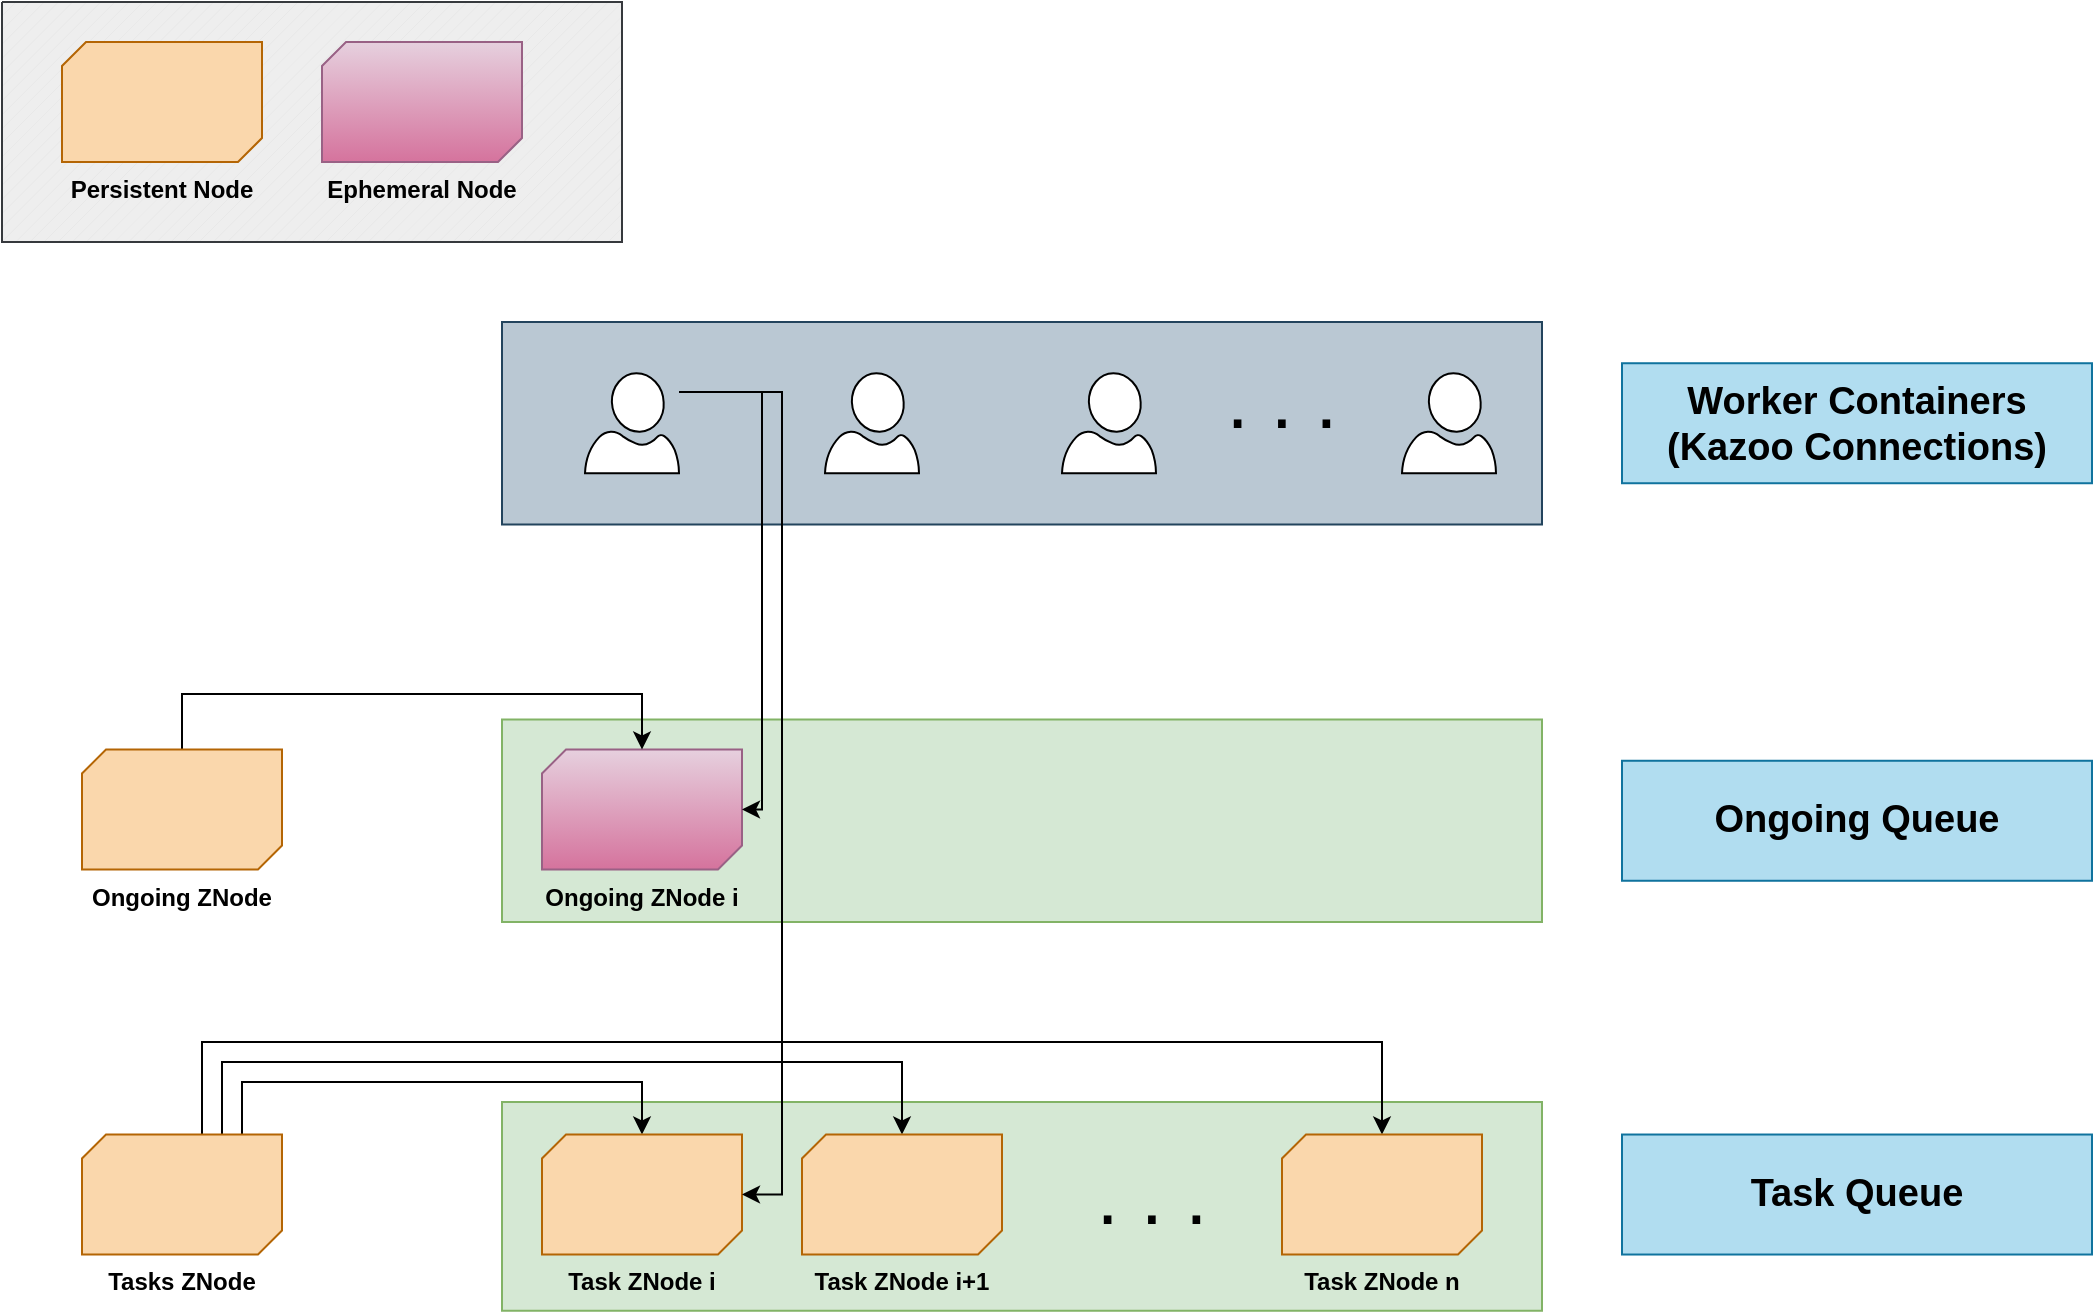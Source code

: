 <mxfile version="21.2.7" type="device">
  <diagram id="d1ab7348-05c3-a1e3-ca4d-12c340fd6b49" name="Page-1">
    <mxGraphModel dx="1434" dy="741" grid="1" gridSize="10" guides="1" tooltips="1" connect="1" arrows="1" fold="1" page="1" pageScale="1" pageWidth="1169" pageHeight="827" background="none" math="0" shadow="0">
      <root>
        <mxCell id="0" />
        <mxCell id="1" parent="0" />
        <mxCell id="DiIAxfdu-_vuo50x862I-40" value="" style="verticalLabelPosition=bottom;verticalAlign=top;html=1;shape=mxgraph.basic.patternFillRect;fillStyle=diag;step=5;fillStrokeWidth=0.2;fillStrokeColor=#dddddd;fillColor=#eeeeee;strokeColor=#36393d;" vertex="1" parent="1">
          <mxGeometry width="310" height="120" as="geometry" />
        </mxCell>
        <mxCell id="DiIAxfdu-_vuo50x862I-39" value="" style="verticalLabelPosition=bottom;verticalAlign=top;html=1;shape=mxgraph.basic.rect;fillColor2=none;strokeWidth=1;size=20;indent=5;fillColor=#bac8d3;strokeColor=#23445d;" vertex="1" parent="1">
          <mxGeometry x="250" y="160" width="520" height="101.25" as="geometry" />
        </mxCell>
        <mxCell id="DiIAxfdu-_vuo50x862I-38" value="" style="verticalLabelPosition=bottom;verticalAlign=top;html=1;shape=mxgraph.basic.rect;fillColor2=none;strokeWidth=1;size=20;indent=5;fillColor=#d5e8d4;strokeColor=#82b366;" vertex="1" parent="1">
          <mxGeometry x="250" y="550" width="520" height="104.37" as="geometry" />
        </mxCell>
        <mxCell id="FZ6S4eCfbxHt4uczrpkN-198" style="edgeStyle=orthogonalEdgeStyle;rounded=0;orthogonalLoop=1;jettySize=auto;html=1;entryX=0.5;entryY=0;entryDx=0;entryDy=0;entryPerimeter=0;exitX=1;exitY=0.5;exitDx=0;exitDy=0;exitPerimeter=0;" parent="1" source="FZ6S4eCfbxHt4uczrpkN-191" target="FZ6S4eCfbxHt4uczrpkN-168" edge="1">
          <mxGeometry relative="1" as="geometry">
            <Array as="points">
              <mxPoint x="120" y="596" />
              <mxPoint x="120" y="540" />
              <mxPoint x="320" y="540" />
            </Array>
            <mxPoint x="190" y="560" as="sourcePoint" />
          </mxGeometry>
        </mxCell>
        <mxCell id="FZ6S4eCfbxHt4uczrpkN-199" style="edgeStyle=orthogonalEdgeStyle;rounded=0;orthogonalLoop=1;jettySize=auto;html=1;entryX=0.5;entryY=0;entryDx=0;entryDy=0;entryPerimeter=0;exitX=1;exitY=0.5;exitDx=0;exitDy=0;exitPerimeter=0;" parent="1" source="FZ6S4eCfbxHt4uczrpkN-191" target="FZ6S4eCfbxHt4uczrpkN-169" edge="1">
          <mxGeometry relative="1" as="geometry">
            <mxPoint x="190" y="560" as="sourcePoint" />
            <Array as="points">
              <mxPoint x="110" y="596" />
              <mxPoint x="110" y="530" />
              <mxPoint x="450" y="530" />
            </Array>
          </mxGeometry>
        </mxCell>
        <mxCell id="FZ6S4eCfbxHt4uczrpkN-201" style="edgeStyle=orthogonalEdgeStyle;rounded=0;orthogonalLoop=1;jettySize=auto;html=1;entryX=0.5;entryY=0;entryDx=0;entryDy=0;entryPerimeter=0;exitX=1;exitY=0.5;exitDx=0;exitDy=0;exitPerimeter=0;" parent="1" source="FZ6S4eCfbxHt4uczrpkN-191" target="FZ6S4eCfbxHt4uczrpkN-173" edge="1">
          <mxGeometry relative="1" as="geometry">
            <Array as="points">
              <mxPoint x="100" y="596" />
              <mxPoint x="100" y="520" />
              <mxPoint x="690" y="520" />
            </Array>
            <mxPoint x="190" y="560" as="sourcePoint" />
          </mxGeometry>
        </mxCell>
        <mxCell id="FZ6S4eCfbxHt4uczrpkN-168" value="&lt;b&gt;Task ZNode i&lt;/b&gt;" style="verticalLabelPosition=bottom;verticalAlign=top;html=1;shape=mxgraph.basic.diag_snip_rect;dx=6;whiteSpace=wrap;fillColor=#fad7ac;strokeColor=#b46504;" parent="1" vertex="1">
          <mxGeometry x="270" y="566.25" width="100" height="60" as="geometry" />
        </mxCell>
        <mxCell id="FZ6S4eCfbxHt4uczrpkN-169" value="&lt;b&gt;Task ZNode i+1&lt;/b&gt;" style="verticalLabelPosition=bottom;verticalAlign=top;html=1;shape=mxgraph.basic.diag_snip_rect;dx=6;whiteSpace=wrap;fillColor=#fad7ac;strokeColor=#b46504;" parent="1" vertex="1">
          <mxGeometry x="400" y="566.25" width="100" height="60" as="geometry" />
        </mxCell>
        <mxCell id="FZ6S4eCfbxHt4uczrpkN-172" value="&lt;font style=&quot;font-size: 40px;&quot;&gt;. . .&lt;/font&gt;" style="text;strokeColor=none;align=center;fillColor=none;html=1;verticalAlign=middle;whiteSpace=wrap;rounded=0;" parent="1" vertex="1">
          <mxGeometry x="520" y="593.75" width="110" height="5" as="geometry" />
        </mxCell>
        <mxCell id="FZ6S4eCfbxHt4uczrpkN-173" value="&lt;b&gt;Task ZNode n&lt;/b&gt;" style="verticalLabelPosition=bottom;verticalAlign=top;html=1;shape=mxgraph.basic.diag_snip_rect;dx=6;whiteSpace=wrap;fillColor=#fad7ac;strokeColor=#b46504;" parent="1" vertex="1">
          <mxGeometry x="640" y="566.25" width="100" height="60" as="geometry" />
        </mxCell>
        <mxCell id="FZ6S4eCfbxHt4uczrpkN-191" value="&lt;b&gt;Tasks ZNode&lt;/b&gt;" style="verticalLabelPosition=bottom;verticalAlign=top;html=1;shape=mxgraph.basic.diag_snip_rect;dx=6;whiteSpace=wrap;fillColor=#fad7ac;strokeColor=#b46504;" parent="1" vertex="1">
          <mxGeometry x="40" y="566.26" width="100" height="60" as="geometry" />
        </mxCell>
        <mxCell id="DiIAxfdu-_vuo50x862I-7" value="" style="verticalLabelPosition=bottom;verticalAlign=top;html=1;shape=mxgraph.basic.rect;fillColor2=none;strokeWidth=1;size=20;indent=5;fillColor=#d5e8d4;strokeColor=#82b366;" vertex="1" parent="1">
          <mxGeometry x="250" y="358.75" width="520" height="101.25" as="geometry" />
        </mxCell>
        <mxCell id="DiIAxfdu-_vuo50x862I-8" value="&lt;b&gt;Ongoing ZNode i&lt;/b&gt;" style="verticalLabelPosition=bottom;verticalAlign=top;html=1;shape=mxgraph.basic.diag_snip_rect;dx=6;whiteSpace=wrap;fillColor=#e6d0de;strokeColor=#996185;gradientColor=#d5739d;" vertex="1" parent="1">
          <mxGeometry x="270" y="373.75" width="100" height="60" as="geometry" />
        </mxCell>
        <mxCell id="DiIAxfdu-_vuo50x862I-16" style="edgeStyle=orthogonalEdgeStyle;rounded=0;orthogonalLoop=1;jettySize=auto;html=1;entryX=0.5;entryY=0;entryDx=0;entryDy=0;entryPerimeter=0;" edge="1" parent="1" source="DiIAxfdu-_vuo50x862I-14" target="DiIAxfdu-_vuo50x862I-8">
          <mxGeometry relative="1" as="geometry">
            <mxPoint x="320" y="370" as="targetPoint" />
            <Array as="points">
              <mxPoint x="90" y="346" />
              <mxPoint x="320" y="346" />
            </Array>
          </mxGeometry>
        </mxCell>
        <mxCell id="DiIAxfdu-_vuo50x862I-14" value="&lt;b&gt;Ongoing ZNode&lt;/b&gt;" style="verticalLabelPosition=bottom;verticalAlign=top;html=1;shape=mxgraph.basic.diag_snip_rect;dx=6;whiteSpace=wrap;fillColor=#fad7ac;strokeColor=#b46504;" vertex="1" parent="1">
          <mxGeometry x="40" y="373.75" width="100" height="60" as="geometry" />
        </mxCell>
        <mxCell id="DiIAxfdu-_vuo50x862I-18" style="edgeStyle=orthogonalEdgeStyle;rounded=0;orthogonalLoop=1;jettySize=auto;html=1;entryX=1;entryY=0.5;entryDx=0;entryDy=0;entryPerimeter=0;" edge="1" parent="1" source="DiIAxfdu-_vuo50x862I-17" target="DiIAxfdu-_vuo50x862I-8">
          <mxGeometry relative="1" as="geometry">
            <Array as="points">
              <mxPoint x="380" y="195" />
              <mxPoint x="380" y="404" />
            </Array>
          </mxGeometry>
        </mxCell>
        <mxCell id="DiIAxfdu-_vuo50x862I-19" style="edgeStyle=orthogonalEdgeStyle;rounded=0;orthogonalLoop=1;jettySize=auto;html=1;entryX=1;entryY=0.5;entryDx=0;entryDy=0;entryPerimeter=0;" edge="1" parent="1" source="DiIAxfdu-_vuo50x862I-17" target="FZ6S4eCfbxHt4uczrpkN-168">
          <mxGeometry relative="1" as="geometry">
            <Array as="points">
              <mxPoint x="390" y="195" />
              <mxPoint x="390" y="596" />
            </Array>
          </mxGeometry>
        </mxCell>
        <mxCell id="DiIAxfdu-_vuo50x862I-17" value="" style="sketch=0;aspect=fixed;pointerEvents=1;shadow=0;dashed=0;html=1;labelPosition=center;verticalLabelPosition=bottom;verticalAlign=top;align=center;shape=mxgraph.azure.user;" vertex="1" parent="1">
          <mxGeometry x="291.5" y="185.62" width="47" height="50" as="geometry" />
        </mxCell>
        <mxCell id="DiIAxfdu-_vuo50x862I-21" value="" style="sketch=0;aspect=fixed;pointerEvents=1;shadow=0;dashed=0;html=1;labelPosition=center;verticalLabelPosition=bottom;verticalAlign=top;align=center;shape=mxgraph.azure.user;" vertex="1" parent="1">
          <mxGeometry x="411.5" y="185.62" width="47" height="50" as="geometry" />
        </mxCell>
        <mxCell id="DiIAxfdu-_vuo50x862I-22" value="" style="sketch=0;aspect=fixed;pointerEvents=1;shadow=0;dashed=0;html=1;labelPosition=center;verticalLabelPosition=bottom;verticalAlign=top;align=center;shape=mxgraph.azure.user;" vertex="1" parent="1">
          <mxGeometry x="530" y="185.62" width="47" height="50" as="geometry" />
        </mxCell>
        <mxCell id="DiIAxfdu-_vuo50x862I-23" value="" style="sketch=0;aspect=fixed;pointerEvents=1;shadow=0;dashed=0;html=1;labelPosition=center;verticalLabelPosition=bottom;verticalAlign=top;align=center;shape=mxgraph.azure.user;" vertex="1" parent="1">
          <mxGeometry x="700" y="185.62" width="47" height="50" as="geometry" />
        </mxCell>
        <mxCell id="DiIAxfdu-_vuo50x862I-24" value="&lt;font style=&quot;font-size: 40px;&quot;&gt;. . .&lt;/font&gt;" style="text;strokeColor=none;align=center;fillColor=none;html=1;verticalAlign=middle;whiteSpace=wrap;rounded=0;" vertex="1" parent="1">
          <mxGeometry x="584.5" y="195.62" width="110" height="5" as="geometry" />
        </mxCell>
        <mxCell id="DiIAxfdu-_vuo50x862I-27" value="&lt;span style=&quot;font-size: 19px;&quot;&gt;&lt;b&gt;Worker Containers&lt;br&gt;(Kazoo Connections)&lt;br&gt;&lt;/b&gt;&lt;/span&gt;" style="text;strokeColor=#10739e;align=center;fillColor=#b1ddf0;html=1;verticalAlign=middle;whiteSpace=wrap;rounded=0;" vertex="1" parent="1">
          <mxGeometry x="810" y="180.62" width="235" height="60" as="geometry" />
        </mxCell>
        <mxCell id="DiIAxfdu-_vuo50x862I-28" value="&lt;span style=&quot;font-size: 19px;&quot;&gt;&lt;b&gt;Ongoing Queue&lt;br&gt;&lt;/b&gt;&lt;/span&gt;" style="text;strokeColor=#10739e;align=center;fillColor=#b1ddf0;html=1;verticalAlign=middle;whiteSpace=wrap;rounded=0;" vertex="1" parent="1">
          <mxGeometry x="810" y="379.38" width="235" height="60" as="geometry" />
        </mxCell>
        <mxCell id="DiIAxfdu-_vuo50x862I-29" value="&lt;span style=&quot;font-size: 19px;&quot;&gt;&lt;b&gt;Task Queue&lt;br&gt;&lt;/b&gt;&lt;/span&gt;" style="text;strokeColor=#10739e;align=center;fillColor=#b1ddf0;html=1;verticalAlign=middle;whiteSpace=wrap;rounded=0;" vertex="1" parent="1">
          <mxGeometry x="810" y="566.26" width="235" height="60" as="geometry" />
        </mxCell>
        <mxCell id="DiIAxfdu-_vuo50x862I-34" value="&lt;b&gt;Persistent Node&lt;/b&gt;" style="verticalLabelPosition=bottom;verticalAlign=top;html=1;shape=mxgraph.basic.diag_snip_rect;dx=6;whiteSpace=wrap;fillColor=#fad7ac;strokeColor=#b46504;" vertex="1" parent="1">
          <mxGeometry x="30" y="20" width="100" height="60" as="geometry" />
        </mxCell>
        <mxCell id="DiIAxfdu-_vuo50x862I-35" value="&lt;b&gt;Ephemeral Node&lt;/b&gt;" style="verticalLabelPosition=bottom;verticalAlign=top;html=1;shape=mxgraph.basic.diag_snip_rect;dx=6;whiteSpace=wrap;fillColor=#e6d0de;strokeColor=#996185;gradientColor=#d5739d;" vertex="1" parent="1">
          <mxGeometry x="160" y="20" width="100" height="60" as="geometry" />
        </mxCell>
      </root>
    </mxGraphModel>
  </diagram>
</mxfile>

